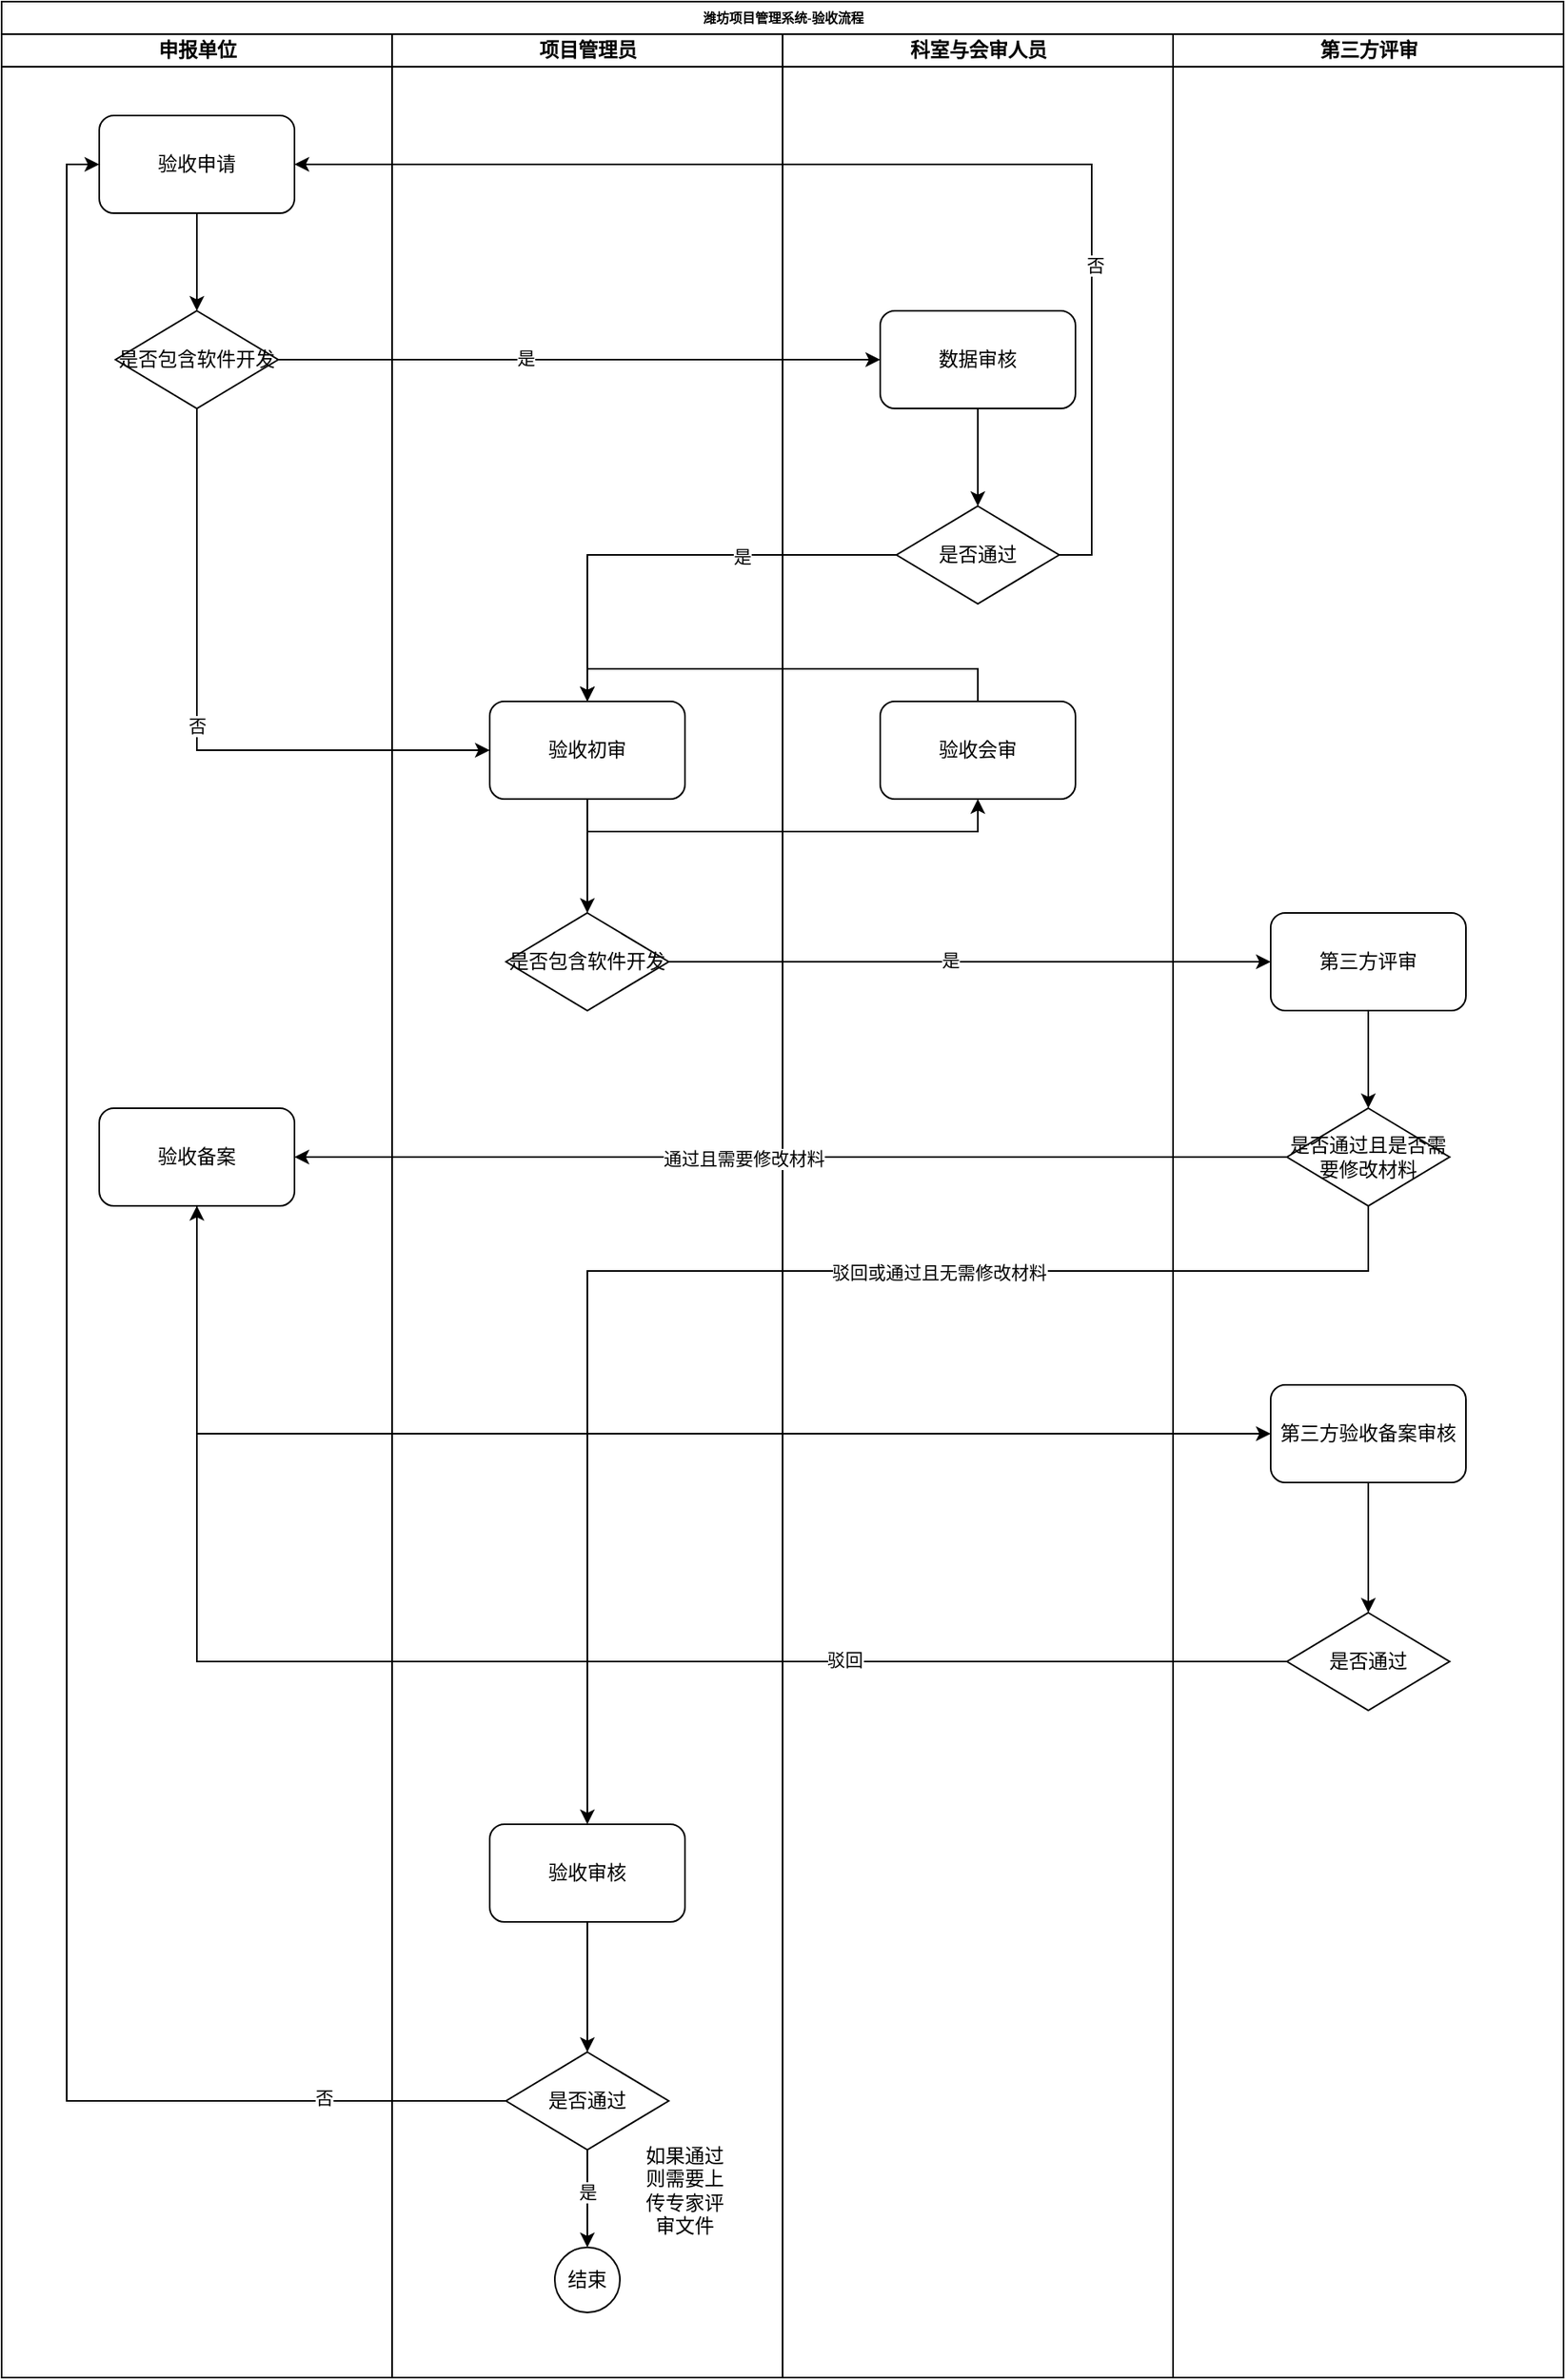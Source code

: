 <mxfile version="21.6.5" type="github">
  <diagram name="Page-1" id="74e2e168-ea6b-b213-b513-2b3c1d86103e">
    <mxGraphModel dx="1221" dy="737" grid="1" gridSize="10" guides="1" tooltips="1" connect="1" arrows="1" fold="1" page="1" pageScale="1" pageWidth="1100" pageHeight="850" background="none" math="0" shadow="0">
      <root>
        <mxCell id="0" />
        <mxCell id="1" parent="0" />
        <mxCell id="77e6c97f196da883-1" value="潍坊项目管理系统-验收流程" style="swimlane;html=1;childLayout=stackLayout;startSize=20;rounded=0;shadow=0;labelBackgroundColor=none;strokeWidth=1;fontFamily=Verdana;fontSize=8;align=center;" parent="1" vertex="1">
          <mxGeometry x="80" y="40" width="960" height="1460" as="geometry" />
        </mxCell>
        <mxCell id="77e6c97f196da883-2" value="申报单位" style="swimlane;html=1;startSize=20;" parent="77e6c97f196da883-1" vertex="1">
          <mxGeometry y="20" width="240" height="1440" as="geometry" />
        </mxCell>
        <mxCell id="iF8CZG6Vxg7Bg4vr-x2V-8" style="edgeStyle=orthogonalEdgeStyle;rounded=0;orthogonalLoop=1;jettySize=auto;html=1;exitX=0.5;exitY=1;exitDx=0;exitDy=0;" edge="1" parent="77e6c97f196da883-2" source="iF8CZG6Vxg7Bg4vr-x2V-4" target="iF8CZG6Vxg7Bg4vr-x2V-5">
          <mxGeometry relative="1" as="geometry" />
        </mxCell>
        <mxCell id="iF8CZG6Vxg7Bg4vr-x2V-4" value="验收申请" style="rounded=1;whiteSpace=wrap;html=1;" vertex="1" parent="77e6c97f196da883-2">
          <mxGeometry x="60" y="50" width="120" height="60" as="geometry" />
        </mxCell>
        <mxCell id="iF8CZG6Vxg7Bg4vr-x2V-5" value="是否包含软件开发" style="rhombus;whiteSpace=wrap;html=1;" vertex="1" parent="77e6c97f196da883-2">
          <mxGeometry x="70" y="170" width="100" height="60" as="geometry" />
        </mxCell>
        <mxCell id="iF8CZG6Vxg7Bg4vr-x2V-33" value="验收备案" style="rounded=1;whiteSpace=wrap;html=1;" vertex="1" parent="77e6c97f196da883-2">
          <mxGeometry x="60" y="660" width="120" height="60" as="geometry" />
        </mxCell>
        <mxCell id="iF8CZG6Vxg7Bg4vr-x2V-1" value="项目管理员" style="swimlane;html=1;startSize=20;" vertex="1" parent="77e6c97f196da883-1">
          <mxGeometry x="240" y="20" width="240" height="1440" as="geometry" />
        </mxCell>
        <mxCell id="iF8CZG6Vxg7Bg4vr-x2V-27" style="edgeStyle=orthogonalEdgeStyle;rounded=0;orthogonalLoop=1;jettySize=auto;html=1;exitX=0.5;exitY=1;exitDx=0;exitDy=0;entryX=0.5;entryY=0;entryDx=0;entryDy=0;" edge="1" parent="iF8CZG6Vxg7Bg4vr-x2V-1" source="iF8CZG6Vxg7Bg4vr-x2V-11" target="iF8CZG6Vxg7Bg4vr-x2V-26">
          <mxGeometry relative="1" as="geometry" />
        </mxCell>
        <mxCell id="iF8CZG6Vxg7Bg4vr-x2V-11" value="验收初审" style="rounded=1;whiteSpace=wrap;html=1;" vertex="1" parent="iF8CZG6Vxg7Bg4vr-x2V-1">
          <mxGeometry x="60" y="410" width="120" height="60" as="geometry" />
        </mxCell>
        <mxCell id="iF8CZG6Vxg7Bg4vr-x2V-26" value="是否包含软件开发" style="rhombus;whiteSpace=wrap;html=1;" vertex="1" parent="iF8CZG6Vxg7Bg4vr-x2V-1">
          <mxGeometry x="70" y="540" width="100" height="60" as="geometry" />
        </mxCell>
        <mxCell id="iF8CZG6Vxg7Bg4vr-x2V-48" style="edgeStyle=orthogonalEdgeStyle;rounded=0;orthogonalLoop=1;jettySize=auto;html=1;exitX=0.5;exitY=1;exitDx=0;exitDy=0;entryX=0.5;entryY=0;entryDx=0;entryDy=0;" edge="1" parent="iF8CZG6Vxg7Bg4vr-x2V-1" source="iF8CZG6Vxg7Bg4vr-x2V-43" target="iF8CZG6Vxg7Bg4vr-x2V-47">
          <mxGeometry relative="1" as="geometry" />
        </mxCell>
        <mxCell id="iF8CZG6Vxg7Bg4vr-x2V-43" value="验收审核" style="rounded=1;whiteSpace=wrap;html=1;" vertex="1" parent="iF8CZG6Vxg7Bg4vr-x2V-1">
          <mxGeometry x="60" y="1100" width="120" height="60" as="geometry" />
        </mxCell>
        <mxCell id="iF8CZG6Vxg7Bg4vr-x2V-51" style="edgeStyle=orthogonalEdgeStyle;rounded=0;orthogonalLoop=1;jettySize=auto;html=1;exitX=0.5;exitY=1;exitDx=0;exitDy=0;entryX=0.5;entryY=0;entryDx=0;entryDy=0;" edge="1" parent="iF8CZG6Vxg7Bg4vr-x2V-1" source="iF8CZG6Vxg7Bg4vr-x2V-47" target="iF8CZG6Vxg7Bg4vr-x2V-50">
          <mxGeometry relative="1" as="geometry" />
        </mxCell>
        <mxCell id="iF8CZG6Vxg7Bg4vr-x2V-52" value="是" style="edgeLabel;html=1;align=center;verticalAlign=middle;resizable=0;points=[];" vertex="1" connectable="0" parent="iF8CZG6Vxg7Bg4vr-x2V-51">
          <mxGeometry x="-0.133" relative="1" as="geometry">
            <mxPoint as="offset" />
          </mxGeometry>
        </mxCell>
        <mxCell id="iF8CZG6Vxg7Bg4vr-x2V-47" value="是否通过" style="rhombus;whiteSpace=wrap;html=1;" vertex="1" parent="iF8CZG6Vxg7Bg4vr-x2V-1">
          <mxGeometry x="70" y="1240" width="100" height="60" as="geometry" />
        </mxCell>
        <mxCell id="iF8CZG6Vxg7Bg4vr-x2V-49" value="如果通过则需要上传专家评审文件" style="text;html=1;strokeColor=none;fillColor=none;align=center;verticalAlign=middle;whiteSpace=wrap;rounded=0;" vertex="1" parent="iF8CZG6Vxg7Bg4vr-x2V-1">
          <mxGeometry x="150" y="1310" width="60" height="30" as="geometry" />
        </mxCell>
        <mxCell id="iF8CZG6Vxg7Bg4vr-x2V-50" value="结束" style="ellipse;whiteSpace=wrap;html=1;aspect=fixed;" vertex="1" parent="iF8CZG6Vxg7Bg4vr-x2V-1">
          <mxGeometry x="100" y="1360" width="40" height="40" as="geometry" />
        </mxCell>
        <mxCell id="iF8CZG6Vxg7Bg4vr-x2V-2" value="科室与会审人员" style="swimlane;html=1;startSize=20;" vertex="1" parent="77e6c97f196da883-1">
          <mxGeometry x="480" y="20" width="240" height="1440" as="geometry" />
        </mxCell>
        <mxCell id="iF8CZG6Vxg7Bg4vr-x2V-12" style="edgeStyle=orthogonalEdgeStyle;rounded=0;orthogonalLoop=1;jettySize=auto;html=1;exitX=0.5;exitY=1;exitDx=0;exitDy=0;" edge="1" parent="iF8CZG6Vxg7Bg4vr-x2V-2" source="iF8CZG6Vxg7Bg4vr-x2V-6" target="iF8CZG6Vxg7Bg4vr-x2V-10">
          <mxGeometry relative="1" as="geometry" />
        </mxCell>
        <mxCell id="iF8CZG6Vxg7Bg4vr-x2V-6" value="数据审核" style="rounded=1;whiteSpace=wrap;html=1;" vertex="1" parent="iF8CZG6Vxg7Bg4vr-x2V-2">
          <mxGeometry x="60" y="170" width="120" height="60" as="geometry" />
        </mxCell>
        <mxCell id="iF8CZG6Vxg7Bg4vr-x2V-10" value="是否通过" style="rhombus;whiteSpace=wrap;html=1;" vertex="1" parent="iF8CZG6Vxg7Bg4vr-x2V-2">
          <mxGeometry x="70" y="290" width="100" height="60" as="geometry" />
        </mxCell>
        <mxCell id="iF8CZG6Vxg7Bg4vr-x2V-22" value="验收会审" style="rounded=1;whiteSpace=wrap;html=1;" vertex="1" parent="iF8CZG6Vxg7Bg4vr-x2V-2">
          <mxGeometry x="60" y="410" width="120" height="60" as="geometry" />
        </mxCell>
        <mxCell id="iF8CZG6Vxg7Bg4vr-x2V-7" style="edgeStyle=orthogonalEdgeStyle;rounded=0;orthogonalLoop=1;jettySize=auto;html=1;exitX=1;exitY=0.5;exitDx=0;exitDy=0;entryX=0;entryY=0.5;entryDx=0;entryDy=0;" edge="1" parent="77e6c97f196da883-1" source="iF8CZG6Vxg7Bg4vr-x2V-5" target="iF8CZG6Vxg7Bg4vr-x2V-6">
          <mxGeometry relative="1" as="geometry" />
        </mxCell>
        <mxCell id="iF8CZG6Vxg7Bg4vr-x2V-9" value="是" style="edgeLabel;html=1;align=center;verticalAlign=middle;resizable=0;points=[];" vertex="1" connectable="0" parent="iF8CZG6Vxg7Bg4vr-x2V-7">
          <mxGeometry x="-0.182" y="1" relative="1" as="geometry">
            <mxPoint as="offset" />
          </mxGeometry>
        </mxCell>
        <mxCell id="iF8CZG6Vxg7Bg4vr-x2V-17" style="edgeStyle=orthogonalEdgeStyle;rounded=0;orthogonalLoop=1;jettySize=auto;html=1;exitX=1;exitY=0.5;exitDx=0;exitDy=0;entryX=1;entryY=0.5;entryDx=0;entryDy=0;" edge="1" parent="77e6c97f196da883-1" source="iF8CZG6Vxg7Bg4vr-x2V-10" target="iF8CZG6Vxg7Bg4vr-x2V-4">
          <mxGeometry relative="1" as="geometry" />
        </mxCell>
        <mxCell id="iF8CZG6Vxg7Bg4vr-x2V-18" value="否" style="edgeLabel;html=1;align=center;verticalAlign=middle;resizable=0;points=[];" vertex="1" connectable="0" parent="iF8CZG6Vxg7Bg4vr-x2V-17">
          <mxGeometry x="-0.472" y="-2" relative="1" as="geometry">
            <mxPoint as="offset" />
          </mxGeometry>
        </mxCell>
        <mxCell id="iF8CZG6Vxg7Bg4vr-x2V-19" value="否" style="edgeStyle=orthogonalEdgeStyle;rounded=0;orthogonalLoop=1;jettySize=auto;html=1;exitX=0.5;exitY=1;exitDx=0;exitDy=0;entryX=0;entryY=0.5;entryDx=0;entryDy=0;" edge="1" parent="77e6c97f196da883-1" source="iF8CZG6Vxg7Bg4vr-x2V-5" target="iF8CZG6Vxg7Bg4vr-x2V-11">
          <mxGeometry relative="1" as="geometry" />
        </mxCell>
        <mxCell id="iF8CZG6Vxg7Bg4vr-x2V-20" style="edgeStyle=orthogonalEdgeStyle;rounded=0;orthogonalLoop=1;jettySize=auto;html=1;" edge="1" parent="77e6c97f196da883-1" source="iF8CZG6Vxg7Bg4vr-x2V-10" target="iF8CZG6Vxg7Bg4vr-x2V-11">
          <mxGeometry relative="1" as="geometry">
            <Array as="points">
              <mxPoint x="360" y="340" />
            </Array>
          </mxGeometry>
        </mxCell>
        <mxCell id="iF8CZG6Vxg7Bg4vr-x2V-21" value="是" style="edgeLabel;html=1;align=center;verticalAlign=middle;resizable=0;points=[];" vertex="1" connectable="0" parent="iF8CZG6Vxg7Bg4vr-x2V-20">
          <mxGeometry x="-0.321" y="1" relative="1" as="geometry">
            <mxPoint as="offset" />
          </mxGeometry>
        </mxCell>
        <mxCell id="iF8CZG6Vxg7Bg4vr-x2V-23" style="edgeStyle=orthogonalEdgeStyle;rounded=0;orthogonalLoop=1;jettySize=auto;html=1;exitX=0.5;exitY=0;exitDx=0;exitDy=0;entryX=0.5;entryY=0;entryDx=0;entryDy=0;" edge="1" parent="77e6c97f196da883-1" source="iF8CZG6Vxg7Bg4vr-x2V-22" target="iF8CZG6Vxg7Bg4vr-x2V-11">
          <mxGeometry relative="1" as="geometry" />
        </mxCell>
        <mxCell id="iF8CZG6Vxg7Bg4vr-x2V-24" style="edgeStyle=orthogonalEdgeStyle;rounded=0;orthogonalLoop=1;jettySize=auto;html=1;exitX=0.5;exitY=1;exitDx=0;exitDy=0;entryX=0.5;entryY=1;entryDx=0;entryDy=0;" edge="1" parent="77e6c97f196da883-1" source="iF8CZG6Vxg7Bg4vr-x2V-11" target="iF8CZG6Vxg7Bg4vr-x2V-22">
          <mxGeometry relative="1" as="geometry" />
        </mxCell>
        <mxCell id="iF8CZG6Vxg7Bg4vr-x2V-28" style="edgeStyle=orthogonalEdgeStyle;rounded=0;orthogonalLoop=1;jettySize=auto;html=1;exitX=1;exitY=0.5;exitDx=0;exitDy=0;" edge="1" parent="77e6c97f196da883-1" source="iF8CZG6Vxg7Bg4vr-x2V-26" target="iF8CZG6Vxg7Bg4vr-x2V-25">
          <mxGeometry relative="1" as="geometry" />
        </mxCell>
        <mxCell id="iF8CZG6Vxg7Bg4vr-x2V-29" value="是" style="edgeLabel;html=1;align=center;verticalAlign=middle;resizable=0;points=[];" vertex="1" connectable="0" parent="iF8CZG6Vxg7Bg4vr-x2V-28">
          <mxGeometry x="-0.067" y="1" relative="1" as="geometry">
            <mxPoint as="offset" />
          </mxGeometry>
        </mxCell>
        <mxCell id="iF8CZG6Vxg7Bg4vr-x2V-3" value="第三方评审" style="swimlane;html=1;startSize=20;" vertex="1" parent="77e6c97f196da883-1">
          <mxGeometry x="720" y="20" width="240" height="1440" as="geometry" />
        </mxCell>
        <mxCell id="iF8CZG6Vxg7Bg4vr-x2V-31" style="edgeStyle=orthogonalEdgeStyle;rounded=0;orthogonalLoop=1;jettySize=auto;html=1;exitX=0.5;exitY=1;exitDx=0;exitDy=0;entryX=0.5;entryY=0;entryDx=0;entryDy=0;" edge="1" parent="iF8CZG6Vxg7Bg4vr-x2V-3" source="iF8CZG6Vxg7Bg4vr-x2V-25" target="iF8CZG6Vxg7Bg4vr-x2V-30">
          <mxGeometry relative="1" as="geometry" />
        </mxCell>
        <mxCell id="iF8CZG6Vxg7Bg4vr-x2V-25" value="第三方评审" style="rounded=1;whiteSpace=wrap;html=1;" vertex="1" parent="iF8CZG6Vxg7Bg4vr-x2V-3">
          <mxGeometry x="60" y="540" width="120" height="60" as="geometry" />
        </mxCell>
        <mxCell id="iF8CZG6Vxg7Bg4vr-x2V-30" value="是否通过且是否需要修改材料" style="rhombus;whiteSpace=wrap;html=1;" vertex="1" parent="iF8CZG6Vxg7Bg4vr-x2V-3">
          <mxGeometry x="70" y="660" width="100" height="60" as="geometry" />
        </mxCell>
        <mxCell id="iF8CZG6Vxg7Bg4vr-x2V-40" style="edgeStyle=orthogonalEdgeStyle;rounded=0;orthogonalLoop=1;jettySize=auto;html=1;exitX=0.5;exitY=1;exitDx=0;exitDy=0;" edge="1" parent="iF8CZG6Vxg7Bg4vr-x2V-3" source="iF8CZG6Vxg7Bg4vr-x2V-35" target="iF8CZG6Vxg7Bg4vr-x2V-39">
          <mxGeometry relative="1" as="geometry" />
        </mxCell>
        <mxCell id="iF8CZG6Vxg7Bg4vr-x2V-35" value="第三方验收备案审核" style="rounded=1;whiteSpace=wrap;html=1;" vertex="1" parent="iF8CZG6Vxg7Bg4vr-x2V-3">
          <mxGeometry x="60" y="830" width="120" height="60" as="geometry" />
        </mxCell>
        <mxCell id="iF8CZG6Vxg7Bg4vr-x2V-39" value="是否通过" style="rhombus;whiteSpace=wrap;html=1;" vertex="1" parent="iF8CZG6Vxg7Bg4vr-x2V-3">
          <mxGeometry x="70" y="970" width="100" height="60" as="geometry" />
        </mxCell>
        <mxCell id="iF8CZG6Vxg7Bg4vr-x2V-34" style="edgeStyle=orthogonalEdgeStyle;rounded=0;orthogonalLoop=1;jettySize=auto;html=1;exitX=0;exitY=0.5;exitDx=0;exitDy=0;" edge="1" parent="77e6c97f196da883-1" source="iF8CZG6Vxg7Bg4vr-x2V-30" target="iF8CZG6Vxg7Bg4vr-x2V-33">
          <mxGeometry relative="1" as="geometry" />
        </mxCell>
        <mxCell id="iF8CZG6Vxg7Bg4vr-x2V-37" value="通过且需要修改材料" style="edgeLabel;html=1;align=center;verticalAlign=middle;resizable=0;points=[];" vertex="1" connectable="0" parent="iF8CZG6Vxg7Bg4vr-x2V-34">
          <mxGeometry x="0.096" y="1" relative="1" as="geometry">
            <mxPoint as="offset" />
          </mxGeometry>
        </mxCell>
        <mxCell id="iF8CZG6Vxg7Bg4vr-x2V-36" style="edgeStyle=orthogonalEdgeStyle;rounded=0;orthogonalLoop=1;jettySize=auto;html=1;exitX=0.5;exitY=1;exitDx=0;exitDy=0;entryX=0;entryY=0.5;entryDx=0;entryDy=0;" edge="1" parent="77e6c97f196da883-1" source="iF8CZG6Vxg7Bg4vr-x2V-33" target="iF8CZG6Vxg7Bg4vr-x2V-35">
          <mxGeometry relative="1" as="geometry" />
        </mxCell>
        <mxCell id="iF8CZG6Vxg7Bg4vr-x2V-41" style="edgeStyle=orthogonalEdgeStyle;rounded=0;orthogonalLoop=1;jettySize=auto;html=1;exitX=0;exitY=0.5;exitDx=0;exitDy=0;" edge="1" parent="77e6c97f196da883-1" source="iF8CZG6Vxg7Bg4vr-x2V-39" target="iF8CZG6Vxg7Bg4vr-x2V-33">
          <mxGeometry relative="1" as="geometry" />
        </mxCell>
        <mxCell id="iF8CZG6Vxg7Bg4vr-x2V-42" value="驳回" style="edgeLabel;html=1;align=center;verticalAlign=middle;resizable=0;points=[];" vertex="1" connectable="0" parent="iF8CZG6Vxg7Bg4vr-x2V-41">
          <mxGeometry x="-0.427" y="-1" relative="1" as="geometry">
            <mxPoint as="offset" />
          </mxGeometry>
        </mxCell>
        <mxCell id="iF8CZG6Vxg7Bg4vr-x2V-44" style="edgeStyle=orthogonalEdgeStyle;rounded=0;orthogonalLoop=1;jettySize=auto;html=1;exitX=0.5;exitY=1;exitDx=0;exitDy=0;entryX=0.5;entryY=0;entryDx=0;entryDy=0;" edge="1" parent="77e6c97f196da883-1" source="iF8CZG6Vxg7Bg4vr-x2V-30" target="iF8CZG6Vxg7Bg4vr-x2V-43">
          <mxGeometry relative="1" as="geometry">
            <Array as="points">
              <mxPoint x="840" y="780" />
              <mxPoint x="360" y="780" />
            </Array>
          </mxGeometry>
        </mxCell>
        <mxCell id="iF8CZG6Vxg7Bg4vr-x2V-46" value="驳回或通过且无需修改材料" style="edgeLabel;html=1;align=center;verticalAlign=middle;resizable=0;points=[];" vertex="1" connectable="0" parent="iF8CZG6Vxg7Bg4vr-x2V-44">
          <mxGeometry x="-0.292" y="1" relative="1" as="geometry">
            <mxPoint as="offset" />
          </mxGeometry>
        </mxCell>
        <mxCell id="iF8CZG6Vxg7Bg4vr-x2V-57" style="edgeStyle=orthogonalEdgeStyle;rounded=0;orthogonalLoop=1;jettySize=auto;html=1;exitX=0;exitY=0.5;exitDx=0;exitDy=0;entryX=0;entryY=0.5;entryDx=0;entryDy=0;" edge="1" parent="77e6c97f196da883-1" source="iF8CZG6Vxg7Bg4vr-x2V-47" target="iF8CZG6Vxg7Bg4vr-x2V-4">
          <mxGeometry relative="1" as="geometry" />
        </mxCell>
        <mxCell id="iF8CZG6Vxg7Bg4vr-x2V-58" value="否" style="edgeLabel;html=1;align=center;verticalAlign=middle;resizable=0;points=[];" vertex="1" connectable="0" parent="iF8CZG6Vxg7Bg4vr-x2V-57">
          <mxGeometry x="-0.848" y="-2" relative="1" as="geometry">
            <mxPoint as="offset" />
          </mxGeometry>
        </mxCell>
      </root>
    </mxGraphModel>
  </diagram>
</mxfile>
